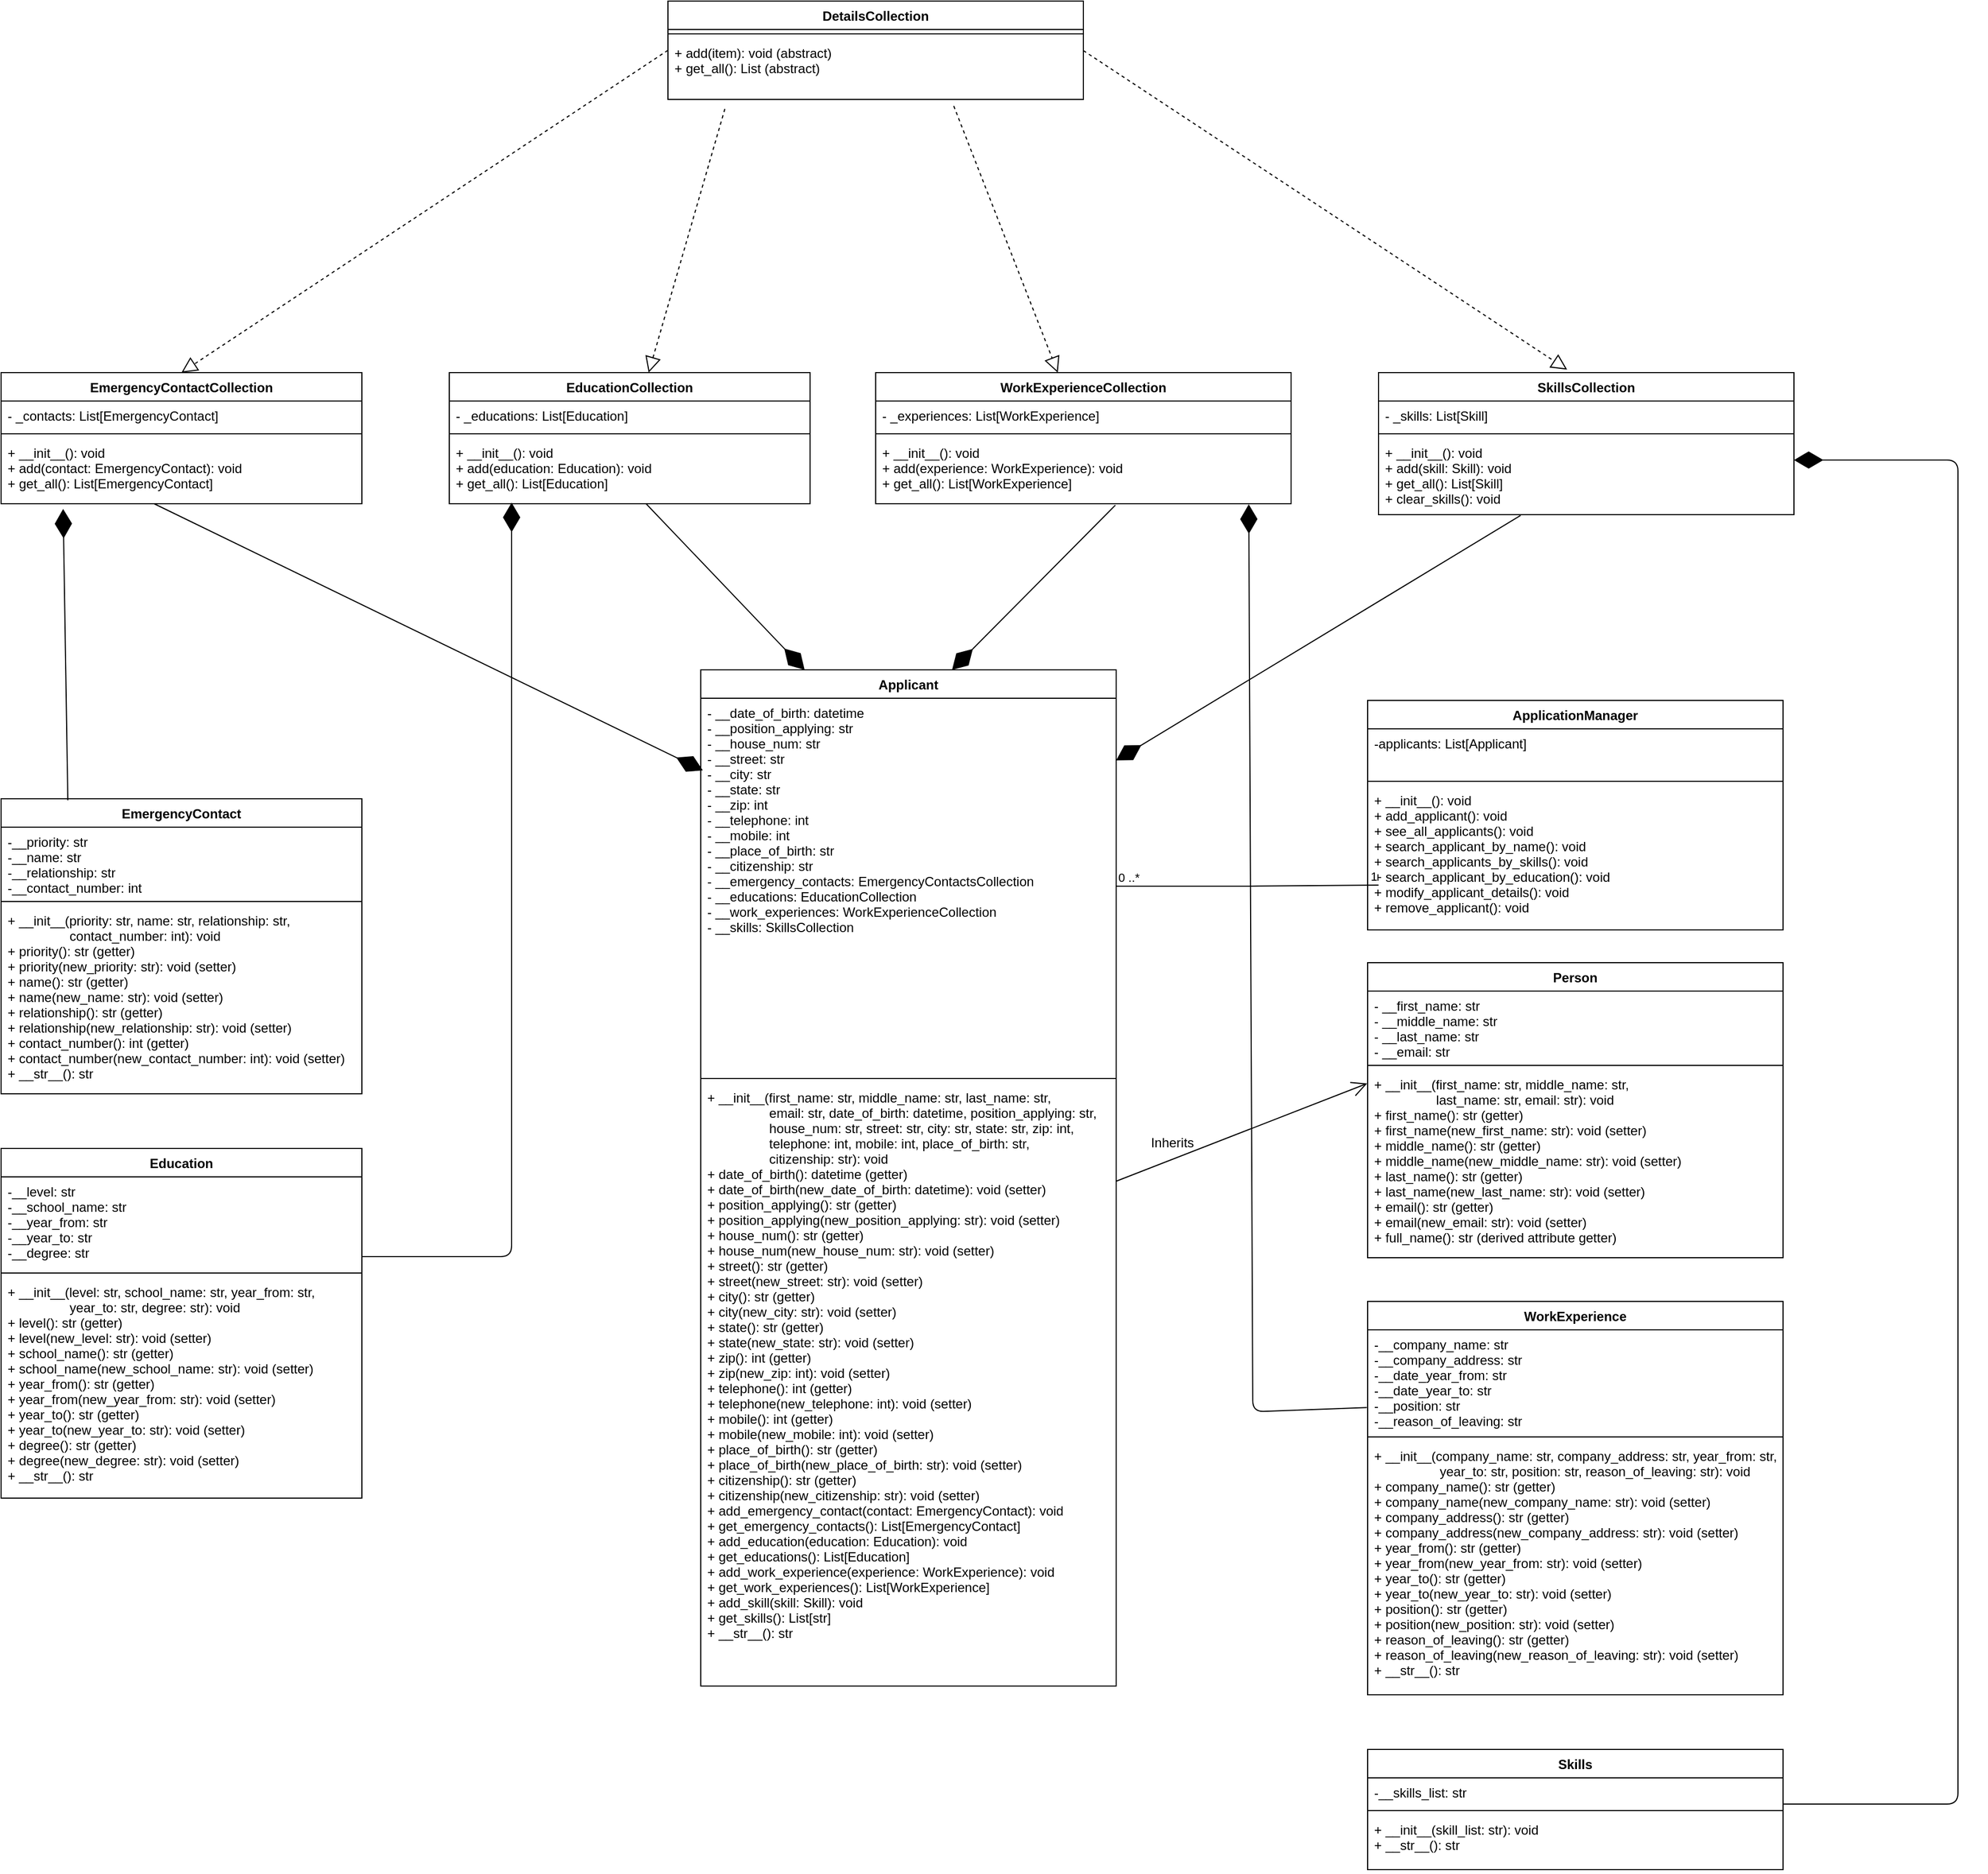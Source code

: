 <mxfile>
    <diagram id="K5aE3I-UNIvdXc-52SOf" name="Page-1">
        <mxGraphModel dx="2663" dy="2209" grid="1" gridSize="10" guides="1" tooltips="1" connect="1" arrows="1" fold="1" page="1" pageScale="1" pageWidth="850" pageHeight="1100" math="0" shadow="0">
            <root>
                <mxCell id="0"/>
                <mxCell id="1" parent="0"/>
                <mxCell id="2" value="EmergencyContact" style="swimlane;fontStyle=1;align=center;verticalAlign=top;childLayout=stackLayout;horizontal=1;startSize=26;horizontalStack=0;resizeParent=1;resizeParentMax=0;resizeLast=0;collapsible=1;marginBottom=0;" parent="1" vertex="1">
                    <mxGeometry x="-500" y="-50" width="330" height="270" as="geometry"/>
                </mxCell>
                <mxCell id="3" value="-__priority: str&#10;-__name: str&#10;-__relationship: str&#10;-__contact_number: int" style="text;strokeColor=none;fillColor=none;align=left;verticalAlign=top;spacingLeft=4;spacingRight=4;overflow=hidden;rotatable=0;points=[[0,0.5],[1,0.5]];portConstraint=eastwest;" parent="2" vertex="1">
                    <mxGeometry y="26" width="330" height="64" as="geometry"/>
                </mxCell>
                <mxCell id="4" value="" style="line;strokeWidth=1;fillColor=none;align=left;verticalAlign=middle;spacingTop=-1;spacingLeft=3;spacingRight=3;rotatable=0;labelPosition=right;points=[];portConstraint=eastwest;strokeColor=inherit;" parent="2" vertex="1">
                    <mxGeometry y="90" width="330" height="8" as="geometry"/>
                </mxCell>
                <mxCell id="5" value="+ __init__(priority: str, name: str, relationship: str, &#10;                 contact_number: int): void&#10;+ priority(): str (getter)&#10;+ priority(new_priority: str): void (setter)&#10;+ name(): str (getter)&#10;+ name(new_name: str): void (setter)&#10;+ relationship(): str (getter)&#10;+ relationship(new_relationship: str): void (setter)&#10;+ contact_number(): int (getter)&#10;+ contact_number(new_contact_number: int): void (setter)&#10;+ __str__(): str" style="text;strokeColor=none;fillColor=none;align=left;verticalAlign=top;spacingLeft=4;spacingRight=4;overflow=hidden;rotatable=0;points=[[0,0.5],[1,0.5]];portConstraint=eastwest;" parent="2" vertex="1">
                    <mxGeometry y="98" width="330" height="172" as="geometry"/>
                </mxCell>
                <mxCell id="6" value="Education" style="swimlane;fontStyle=1;align=center;verticalAlign=top;childLayout=stackLayout;horizontal=1;startSize=26;horizontalStack=0;resizeParent=1;resizeParentMax=0;resizeLast=0;collapsible=1;marginBottom=0;" parent="1" vertex="1">
                    <mxGeometry x="-500" y="270" width="330" height="320" as="geometry"/>
                </mxCell>
                <mxCell id="7" value="-__level: str&#10;-__school_name: str&#10;-__year_from: str&#10;-__year_to: str&#10;-__degree: str" style="text;strokeColor=none;fillColor=none;align=left;verticalAlign=top;spacingLeft=4;spacingRight=4;overflow=hidden;rotatable=0;points=[[0,0.5],[1,0.5]];portConstraint=eastwest;" parent="6" vertex="1">
                    <mxGeometry y="26" width="330" height="84" as="geometry"/>
                </mxCell>
                <mxCell id="8" value="" style="line;strokeWidth=1;fillColor=none;align=left;verticalAlign=middle;spacingTop=-1;spacingLeft=3;spacingRight=3;rotatable=0;labelPosition=right;points=[];portConstraint=eastwest;strokeColor=inherit;" parent="6" vertex="1">
                    <mxGeometry y="110" width="330" height="8" as="geometry"/>
                </mxCell>
                <mxCell id="9" value="+ __init__(level: str, school_name: str, year_from: str,&#10;                 year_to: str, degree: str): void&#10;+ level(): str (getter)&#10;+ level(new_level: str): void (setter)&#10;+ school_name(): str (getter)&#10;+ school_name(new_school_name: str): void (setter)&#10;+ year_from(): str (getter)&#10;+ year_from(new_year_from: str): void (setter)&#10;+ year_to(): str (getter)&#10;+ year_to(new_year_to: str): void (setter)&#10;+ degree(): str (getter)&#10;+ degree(new_degree: str): void (setter)&#10;+ __str__(): str" style="text;strokeColor=none;fillColor=none;align=left;verticalAlign=top;spacingLeft=4;spacingRight=4;overflow=hidden;rotatable=0;points=[[0,0.5],[1,0.5]];portConstraint=eastwest;" parent="6" vertex="1">
                    <mxGeometry y="118" width="330" height="202" as="geometry"/>
                </mxCell>
                <mxCell id="10" value="WorkExperience" style="swimlane;fontStyle=1;align=center;verticalAlign=top;childLayout=stackLayout;horizontal=1;startSize=26;horizontalStack=0;resizeParent=1;resizeParentMax=0;resizeLast=0;collapsible=1;marginBottom=0;" parent="1" vertex="1">
                    <mxGeometry x="750" y="410" width="380" height="360" as="geometry"/>
                </mxCell>
                <mxCell id="11" value="-__company_name: str&#10;-__company_address: str&#10;-__date_year_from: str&#10;-__date_year_to: str&#10;-__position: str&#10;-__reason_of_leaving: str" style="text;strokeColor=none;fillColor=none;align=left;verticalAlign=top;spacingLeft=4;spacingRight=4;overflow=hidden;rotatable=0;points=[[0,0.5],[1,0.5]];portConstraint=eastwest;" parent="10" vertex="1">
                    <mxGeometry y="26" width="380" height="94" as="geometry"/>
                </mxCell>
                <mxCell id="12" value="" style="line;strokeWidth=1;fillColor=none;align=left;verticalAlign=middle;spacingTop=-1;spacingLeft=3;spacingRight=3;rotatable=0;labelPosition=right;points=[];portConstraint=eastwest;strokeColor=inherit;" parent="10" vertex="1">
                    <mxGeometry y="120" width="380" height="8" as="geometry"/>
                </mxCell>
                <mxCell id="13" value="+ __init__(company_name: str, company_address: str, year_from: str, &#10;                  year_to: str, position: str, reason_of_leaving: str): void&#10;+ company_name(): str (getter)&#10;+ company_name(new_company_name: str): void (setter)&#10;+ company_address(): str (getter)&#10;+ company_address(new_company_address: str): void (setter)&#10;+ year_from(): str (getter)&#10;+ year_from(new_year_from: str): void (setter)&#10;+ year_to(): str (getter)&#10;+ year_to(new_year_to: str): void (setter)&#10;+ position(): str (getter)&#10;+ position(new_position: str): void (setter)&#10;+ reason_of_leaving(): str (getter)&#10;+ reason_of_leaving(new_reason_of_leaving: str): void (setter)&#10;+ __str__(): str" style="text;strokeColor=none;fillColor=none;align=left;verticalAlign=top;spacingLeft=4;spacingRight=4;overflow=hidden;rotatable=0;points=[[0,0.5],[1,0.5]];portConstraint=eastwest;" parent="10" vertex="1">
                    <mxGeometry y="128" width="380" height="232" as="geometry"/>
                </mxCell>
                <mxCell id="14" value="Skills" style="swimlane;fontStyle=1;align=center;verticalAlign=top;childLayout=stackLayout;horizontal=1;startSize=26;horizontalStack=0;resizeParent=1;resizeParentMax=0;resizeLast=0;collapsible=1;marginBottom=0;" parent="1" vertex="1">
                    <mxGeometry x="750" y="820" width="380" height="110" as="geometry"/>
                </mxCell>
                <mxCell id="15" value="-__skills_list: str" style="text;strokeColor=none;fillColor=none;align=left;verticalAlign=top;spacingLeft=4;spacingRight=4;overflow=hidden;rotatable=0;points=[[0,0.5],[1,0.5]];portConstraint=eastwest;" parent="14" vertex="1">
                    <mxGeometry y="26" width="380" height="26" as="geometry"/>
                </mxCell>
                <mxCell id="16" value="" style="line;strokeWidth=1;fillColor=none;align=left;verticalAlign=middle;spacingTop=-1;spacingLeft=3;spacingRight=3;rotatable=0;labelPosition=right;points=[];portConstraint=eastwest;strokeColor=inherit;" parent="14" vertex="1">
                    <mxGeometry y="52" width="380" height="8" as="geometry"/>
                </mxCell>
                <mxCell id="17" value="+ __init__(skill_list: str): void&#10;+ __str__(): str" style="text;strokeColor=none;fillColor=none;align=left;verticalAlign=top;spacingLeft=4;spacingRight=4;overflow=hidden;rotatable=0;points=[[0,0.5],[1,0.5]];portConstraint=eastwest;" parent="14" vertex="1">
                    <mxGeometry y="60" width="380" height="50" as="geometry"/>
                </mxCell>
                <mxCell id="18" value="Applicant" style="swimlane;fontStyle=1;align=center;verticalAlign=top;childLayout=stackLayout;horizontal=1;startSize=26;horizontalStack=0;resizeParent=1;resizeParentMax=0;resizeLast=0;collapsible=1;marginBottom=0;" parent="1" vertex="1">
                    <mxGeometry x="140" y="-168" width="380" height="930" as="geometry"/>
                </mxCell>
                <mxCell id="19" value="- __date_of_birth: datetime&#10;- __position_applying: str&#10;- __house_num: str&#10;- __street: str&#10;- __city: str&#10;- __state: str&#10;- __zip: int&#10;- __telephone: int&#10;- __mobile: int&#10;- __place_of_birth: str&#10;- __citizenship: str&#10;- __emergency_contacts: EmergencyContactsCollection&#10;- __educations: EducationCollection&#10;- __work_experiences: WorkExperienceCollection&#10;- __skills: SkillsCollection" style="text;strokeColor=none;fillColor=none;align=left;verticalAlign=top;spacingLeft=4;spacingRight=4;overflow=hidden;rotatable=0;points=[[0,0.5],[1,0.5]];portConstraint=eastwest;" parent="18" vertex="1">
                    <mxGeometry y="26" width="380" height="344" as="geometry"/>
                </mxCell>
                <mxCell id="20" value="" style="line;strokeWidth=1;fillColor=none;align=left;verticalAlign=middle;spacingTop=-1;spacingLeft=3;spacingRight=3;rotatable=0;labelPosition=right;points=[];portConstraint=eastwest;strokeColor=inherit;" parent="18" vertex="1">
                    <mxGeometry y="370" width="380" height="8" as="geometry"/>
                </mxCell>
                <mxCell id="21" value="+ __init__(first_name: str, middle_name: str, last_name: str, &#10;                 email: str, date_of_birth: datetime, position_applying: str, &#10;                 house_num: str, street: str, city: str, state: str, zip: int, &#10;                 telephone: int, mobile: int, place_of_birth: str, &#10;                 citizenship: str): void&#10;+ date_of_birth(): datetime (getter)&#10;+ date_of_birth(new_date_of_birth: datetime): void (setter)&#10;+ position_applying(): str (getter)&#10;+ position_applying(new_position_applying: str): void (setter)&#10;+ house_num(): str (getter)&#10;+ house_num(new_house_num: str): void (setter)&#10;+ street(): str (getter)&#10;+ street(new_street: str): void (setter)&#10;+ city(): str (getter)&#10;+ city(new_city: str): void (setter)&#10;+ state(): str (getter)&#10;+ state(new_state: str): void (setter)&#10;+ zip(): int (getter)&#10;+ zip(new_zip: int): void (setter)&#10;+ telephone(): int (getter)&#10;+ telephone(new_telephone: int): void (setter)&#10;+ mobile(): int (getter)&#10;+ mobile(new_mobile: int): void (setter)&#10;+ place_of_birth(): str (getter)&#10;+ place_of_birth(new_place_of_birth: str): void (setter)&#10;+ citizenship(): str (getter)&#10;+ citizenship(new_citizenship: str): void (setter)&#10;+ add_emergency_contact(contact: EmergencyContact): void&#10;+ get_emergency_contacts(): List[EmergencyContact]&#10;+ add_education(education: Education): void&#10;+ get_educations(): List[Education]&#10;+ add_work_experience(experience: WorkExperience): void&#10;+ get_work_experiences(): List[WorkExperience]&#10;+ add_skill(skill: Skill): void&#10;+ get_skills(): List[str]&#10;+ __str__(): str" style="text;strokeColor=none;fillColor=none;align=left;verticalAlign=top;spacingLeft=4;spacingRight=4;overflow=hidden;rotatable=0;points=[[0,0.5],[1,0.5]];portConstraint=eastwest;" parent="18" vertex="1">
                    <mxGeometry y="378" width="380" height="552" as="geometry"/>
                </mxCell>
                <mxCell id="22" value="ApplicationManager" style="swimlane;fontStyle=1;align=center;verticalAlign=top;childLayout=stackLayout;horizontal=1;startSize=26;horizontalStack=0;resizeParent=1;resizeParentMax=0;resizeLast=0;collapsible=1;marginBottom=0;" parent="1" vertex="1">
                    <mxGeometry x="750" y="-140" width="380" height="210" as="geometry"/>
                </mxCell>
                <mxCell id="23" value="-applicants: List[Applicant]" style="text;strokeColor=none;fillColor=none;align=left;verticalAlign=top;spacingLeft=4;spacingRight=4;overflow=hidden;rotatable=0;points=[[0,0.5],[1,0.5]];portConstraint=eastwest;" parent="22" vertex="1">
                    <mxGeometry y="26" width="380" height="44" as="geometry"/>
                </mxCell>
                <mxCell id="24" value="" style="line;strokeWidth=1;fillColor=none;align=left;verticalAlign=middle;spacingTop=-1;spacingLeft=3;spacingRight=3;rotatable=0;labelPosition=right;points=[];portConstraint=eastwest;strokeColor=inherit;" parent="22" vertex="1">
                    <mxGeometry y="70" width="380" height="8" as="geometry"/>
                </mxCell>
                <mxCell id="25" value="+ __init__(): void&#10;+ add_applicant(): void&#10;+ see_all_applicants(): void&#10;+ search_applicant_by_name(): void&#10;+ search_applicants_by_skills(): void&#10;+ search_applicant_by_education(): void&#10;+ modify_applicant_details(): void&#10;+ remove_applicant(): void" style="text;strokeColor=none;fillColor=none;align=left;verticalAlign=top;spacingLeft=4;spacingRight=4;overflow=hidden;rotatable=0;points=[[0,0.5],[1,0.5]];portConstraint=eastwest;" parent="22" vertex="1">
                    <mxGeometry y="78" width="380" height="132" as="geometry"/>
                </mxCell>
                <mxCell id="37" value="Person" style="swimlane;fontStyle=1;align=center;verticalAlign=top;childLayout=stackLayout;horizontal=1;startSize=26;horizontalStack=0;resizeParent=1;resizeParentMax=0;resizeLast=0;collapsible=1;marginBottom=0;" vertex="1" parent="1">
                    <mxGeometry x="750" y="100" width="380" height="270" as="geometry"/>
                </mxCell>
                <mxCell id="38" value="- __first_name: str&#10;- __middle_name: str&#10;- __last_name: str&#10;- __email: str" style="text;strokeColor=none;fillColor=none;align=left;verticalAlign=top;spacingLeft=4;spacingRight=4;overflow=hidden;rotatable=0;points=[[0,0.5],[1,0.5]];portConstraint=eastwest;" vertex="1" parent="37">
                    <mxGeometry y="26" width="380" height="64" as="geometry"/>
                </mxCell>
                <mxCell id="39" value="" style="line;strokeWidth=1;fillColor=none;align=left;verticalAlign=middle;spacingTop=-1;spacingLeft=3;spacingRight=3;rotatable=0;labelPosition=right;points=[];portConstraint=eastwest;strokeColor=inherit;" vertex="1" parent="37">
                    <mxGeometry y="90" width="380" height="8" as="geometry"/>
                </mxCell>
                <mxCell id="40" value="+ __init__(first_name: str, middle_name: str, &#10;                 last_name: str, email: str): void&#10;+ first_name(): str (getter)&#10;+ first_name(new_first_name: str): void (setter)&#10;+ middle_name(): str (getter)&#10;+ middle_name(new_middle_name: str): void (setter)&#10;+ last_name(): str (getter)&#10;+ last_name(new_last_name: str): void (setter)&#10;+ email(): str (getter)&#10;+ email(new_email: str): void (setter)&#10;+ full_name(): str (derived attribute getter)" style="text;strokeColor=none;fillColor=none;align=left;verticalAlign=top;spacingLeft=4;spacingRight=4;overflow=hidden;rotatable=0;points=[[0,0.5],[1,0.5]];portConstraint=eastwest;" vertex="1" parent="37">
                    <mxGeometry y="98" width="380" height="172" as="geometry"/>
                </mxCell>
                <mxCell id="41" value="EmergencyContactCollection" style="swimlane;fontStyle=1;align=center;verticalAlign=top;childLayout=stackLayout;horizontal=1;startSize=26;horizontalStack=0;resizeParent=1;resizeParentMax=0;resizeLast=0;collapsible=1;marginBottom=0;" vertex="1" parent="1">
                    <mxGeometry x="-500" y="-440" width="330" height="120" as="geometry"/>
                </mxCell>
                <mxCell id="42" value="- _contacts: List[EmergencyContact]" style="text;strokeColor=none;fillColor=none;align=left;verticalAlign=top;spacingLeft=4;spacingRight=4;overflow=hidden;rotatable=0;points=[[0,0.5],[1,0.5]];portConstraint=eastwest;" vertex="1" parent="41">
                    <mxGeometry y="26" width="330" height="26" as="geometry"/>
                </mxCell>
                <mxCell id="43" value="" style="line;strokeWidth=1;fillColor=none;align=left;verticalAlign=middle;spacingTop=-1;spacingLeft=3;spacingRight=3;rotatable=0;labelPosition=right;points=[];portConstraint=eastwest;strokeColor=inherit;" vertex="1" parent="41">
                    <mxGeometry y="52" width="330" height="8" as="geometry"/>
                </mxCell>
                <mxCell id="44" value="+ __init__(): void&#10;+ add(contact: EmergencyContact): void&#10;+ get_all(): List[EmergencyContact]" style="text;strokeColor=none;fillColor=none;align=left;verticalAlign=top;spacingLeft=4;spacingRight=4;overflow=hidden;rotatable=0;points=[[0,0.5],[1,0.5]];portConstraint=eastwest;" vertex="1" parent="41">
                    <mxGeometry y="60" width="330" height="60" as="geometry"/>
                </mxCell>
                <mxCell id="45" value="EducationCollection" style="swimlane;fontStyle=1;align=center;verticalAlign=top;childLayout=stackLayout;horizontal=1;startSize=26;horizontalStack=0;resizeParent=1;resizeParentMax=0;resizeLast=0;collapsible=1;marginBottom=0;" vertex="1" parent="1">
                    <mxGeometry x="-90" y="-440" width="330" height="120" as="geometry"/>
                </mxCell>
                <mxCell id="46" value="- _educations: List[Education]" style="text;strokeColor=none;fillColor=none;align=left;verticalAlign=top;spacingLeft=4;spacingRight=4;overflow=hidden;rotatable=0;points=[[0,0.5],[1,0.5]];portConstraint=eastwest;" vertex="1" parent="45">
                    <mxGeometry y="26" width="330" height="26" as="geometry"/>
                </mxCell>
                <mxCell id="47" value="" style="line;strokeWidth=1;fillColor=none;align=left;verticalAlign=middle;spacingTop=-1;spacingLeft=3;spacingRight=3;rotatable=0;labelPosition=right;points=[];portConstraint=eastwest;strokeColor=inherit;" vertex="1" parent="45">
                    <mxGeometry y="52" width="330" height="8" as="geometry"/>
                </mxCell>
                <mxCell id="48" value="+ __init__(): void&#10;+ add(education: Education): void&#10;+ get_all(): List[Education]" style="text;strokeColor=none;fillColor=none;align=left;verticalAlign=top;spacingLeft=4;spacingRight=4;overflow=hidden;rotatable=0;points=[[0,0.5],[1,0.5]];portConstraint=eastwest;" vertex="1" parent="45">
                    <mxGeometry y="60" width="330" height="60" as="geometry"/>
                </mxCell>
                <mxCell id="49" value="WorkExperienceCollection" style="swimlane;fontStyle=1;align=center;verticalAlign=top;childLayout=stackLayout;horizontal=1;startSize=26;horizontalStack=0;resizeParent=1;resizeParentMax=0;resizeLast=0;collapsible=1;marginBottom=0;" vertex="1" parent="1">
                    <mxGeometry x="300" y="-440" width="380" height="120" as="geometry"/>
                </mxCell>
                <mxCell id="50" value="- _experiences: List[WorkExperience]" style="text;strokeColor=none;fillColor=none;align=left;verticalAlign=top;spacingLeft=4;spacingRight=4;overflow=hidden;rotatable=0;points=[[0,0.5],[1,0.5]];portConstraint=eastwest;" vertex="1" parent="49">
                    <mxGeometry y="26" width="380" height="26" as="geometry"/>
                </mxCell>
                <mxCell id="51" value="" style="line;strokeWidth=1;fillColor=none;align=left;verticalAlign=middle;spacingTop=-1;spacingLeft=3;spacingRight=3;rotatable=0;labelPosition=right;points=[];portConstraint=eastwest;strokeColor=inherit;" vertex="1" parent="49">
                    <mxGeometry y="52" width="380" height="8" as="geometry"/>
                </mxCell>
                <mxCell id="52" value="+ __init__(): void&#10;+ add(experience: WorkExperience): void&#10;+ get_all(): List[WorkExperience]" style="text;strokeColor=none;fillColor=none;align=left;verticalAlign=top;spacingLeft=4;spacingRight=4;overflow=hidden;rotatable=0;points=[[0,0.5],[1,0.5]];portConstraint=eastwest;" vertex="1" parent="49">
                    <mxGeometry y="60" width="380" height="60" as="geometry"/>
                </mxCell>
                <mxCell id="53" value="SkillsCollection" style="swimlane;fontStyle=1;align=center;verticalAlign=top;childLayout=stackLayout;horizontal=1;startSize=26;horizontalStack=0;resizeParent=1;resizeParentMax=0;resizeLast=0;collapsible=1;marginBottom=0;" vertex="1" parent="1">
                    <mxGeometry x="760" y="-440" width="380" height="130" as="geometry"/>
                </mxCell>
                <mxCell id="54" value="- _skills: List[Skill]" style="text;strokeColor=none;fillColor=none;align=left;verticalAlign=top;spacingLeft=4;spacingRight=4;overflow=hidden;rotatable=0;points=[[0,0.5],[1,0.5]];portConstraint=eastwest;" vertex="1" parent="53">
                    <mxGeometry y="26" width="380" height="26" as="geometry"/>
                </mxCell>
                <mxCell id="55" value="" style="line;strokeWidth=1;fillColor=none;align=left;verticalAlign=middle;spacingTop=-1;spacingLeft=3;spacingRight=3;rotatable=0;labelPosition=right;points=[];portConstraint=eastwest;strokeColor=inherit;" vertex="1" parent="53">
                    <mxGeometry y="52" width="380" height="8" as="geometry"/>
                </mxCell>
                <mxCell id="56" value="+ __init__(): void&#10;+ add(skill: Skill): void&#10;+ get_all(): List[Skill]&#10;+ clear_skills(): void" style="text;strokeColor=none;fillColor=none;align=left;verticalAlign=top;spacingLeft=4;spacingRight=4;overflow=hidden;rotatable=0;points=[[0,0.5],[1,0.5]];portConstraint=eastwest;" vertex="1" parent="53">
                    <mxGeometry y="60" width="380" height="70" as="geometry"/>
                </mxCell>
                <mxCell id="57" value="DetailsCollection" style="swimlane;fontStyle=1;align=center;verticalAlign=top;childLayout=stackLayout;horizontal=1;startSize=26;horizontalStack=0;resizeParent=1;resizeParentMax=0;resizeLast=0;collapsible=1;marginBottom=0;" vertex="1" parent="1">
                    <mxGeometry x="110" y="-780" width="380" height="90" as="geometry"/>
                </mxCell>
                <mxCell id="59" value="" style="line;strokeWidth=1;fillColor=none;align=left;verticalAlign=middle;spacingTop=-1;spacingLeft=3;spacingRight=3;rotatable=0;labelPosition=right;points=[];portConstraint=eastwest;strokeColor=inherit;" vertex="1" parent="57">
                    <mxGeometry y="26" width="380" height="8" as="geometry"/>
                </mxCell>
                <mxCell id="60" value="+ add(item): void (abstract)&#10;+ get_all(): List (abstract)" style="text;strokeColor=none;fillColor=none;align=left;verticalAlign=top;spacingLeft=4;spacingRight=4;overflow=hidden;rotatable=0;points=[[0,0.5],[1,0.5]];portConstraint=eastwest;" vertex="1" parent="57">
                    <mxGeometry y="34" width="380" height="56" as="geometry"/>
                </mxCell>
                <mxCell id="65" value="" style="endArrow=block;dashed=1;endFill=0;endSize=12;html=1;entryX=0.454;entryY=-0.021;entryDx=0;entryDy=0;exitX=1;exitY=0.202;exitDx=0;exitDy=0;exitPerimeter=0;entryPerimeter=0;" edge="1" parent="1" source="60" target="53">
                    <mxGeometry width="160" relative="1" as="geometry">
                        <mxPoint x="520" y="-300" as="sourcePoint"/>
                        <mxPoint x="680" y="-300" as="targetPoint"/>
                    </mxGeometry>
                </mxCell>
                <mxCell id="66" value="" style="endArrow=block;dashed=1;endFill=0;endSize=12;html=1;exitX=0.688;exitY=1.107;exitDx=0;exitDy=0;exitPerimeter=0;" edge="1" parent="1" source="60" target="49">
                    <mxGeometry width="160" relative="1" as="geometry">
                        <mxPoint x="520" y="-270" as="sourcePoint"/>
                        <mxPoint x="680" y="-270" as="targetPoint"/>
                    </mxGeometry>
                </mxCell>
                <mxCell id="67" value="" style="endArrow=block;dashed=1;endFill=0;endSize=12;html=1;entryX=0.5;entryY=0;entryDx=0;entryDy=0;exitX=0;exitY=0.5;exitDx=0;exitDy=0;" edge="1" parent="1" source="57" target="41">
                    <mxGeometry width="160" relative="1" as="geometry">
                        <mxPoint x="80" y="-390" as="sourcePoint"/>
                        <mxPoint x="240" y="-390" as="targetPoint"/>
                    </mxGeometry>
                </mxCell>
                <mxCell id="68" value="" style="endArrow=block;dashed=1;endFill=0;endSize=12;html=1;exitX=0.137;exitY=1.155;exitDx=0;exitDy=0;exitPerimeter=0;" edge="1" parent="1" source="60" target="45">
                    <mxGeometry width="160" relative="1" as="geometry">
                        <mxPoint x="-110" y="-150" as="sourcePoint"/>
                        <mxPoint x="50" y="-150" as="targetPoint"/>
                    </mxGeometry>
                </mxCell>
                <mxCell id="69" value="" style="endArrow=diamondThin;endFill=1;endSize=24;html=1;entryX=0.005;entryY=0.192;entryDx=0;entryDy=0;entryPerimeter=0;" edge="1" parent="1" target="19">
                    <mxGeometry width="160" relative="1" as="geometry">
                        <mxPoint x="-360" y="-320" as="sourcePoint"/>
                        <mxPoint x="-10" y="20" as="targetPoint"/>
                    </mxGeometry>
                </mxCell>
                <mxCell id="70" value="" style="endArrow=diamondThin;endFill=1;endSize=24;html=1;entryX=0.25;entryY=0;entryDx=0;entryDy=0;" edge="1" parent="1" target="18">
                    <mxGeometry width="160" relative="1" as="geometry">
                        <mxPoint x="90" y="-320" as="sourcePoint"/>
                        <mxPoint x="270" y="-220" as="targetPoint"/>
                    </mxGeometry>
                </mxCell>
                <mxCell id="71" value="" style="endArrow=diamondThin;endFill=1;endSize=24;html=1;exitX=0.577;exitY=1.022;exitDx=0;exitDy=0;exitPerimeter=0;entryX=0.605;entryY=0;entryDx=0;entryDy=0;entryPerimeter=0;" edge="1" parent="1" source="52" target="18">
                    <mxGeometry width="160" relative="1" as="geometry">
                        <mxPoint x="360" y="-220" as="sourcePoint"/>
                        <mxPoint x="520" y="-220" as="targetPoint"/>
                    </mxGeometry>
                </mxCell>
                <mxCell id="72" value="" style="endArrow=diamondThin;endFill=1;endSize=24;html=1;exitX=0.342;exitY=1.01;exitDx=0;exitDy=0;exitPerimeter=0;" edge="1" parent="1" source="56" target="19">
                    <mxGeometry width="160" relative="1" as="geometry">
                        <mxPoint x="630" y="-160" as="sourcePoint"/>
                        <mxPoint x="790" y="-160" as="targetPoint"/>
                    </mxGeometry>
                </mxCell>
                <mxCell id="74" value="" style="endArrow=none;html=1;edgeStyle=orthogonalEdgeStyle;" edge="1" parent="1" source="19">
                    <mxGeometry relative="1" as="geometry">
                        <mxPoint x="550" y="80" as="sourcePoint"/>
                        <mxPoint x="760" y="29" as="targetPoint"/>
                    </mxGeometry>
                </mxCell>
                <mxCell id="75" value="0 ..*" style="edgeLabel;resizable=0;html=1;align=left;verticalAlign=bottom;" connectable="0" vertex="1" parent="74">
                    <mxGeometry x="-1" relative="1" as="geometry"/>
                </mxCell>
                <mxCell id="76" value="1" style="edgeLabel;resizable=0;html=1;align=right;verticalAlign=bottom;" connectable="0" vertex="1" parent="74">
                    <mxGeometry x="1" relative="1" as="geometry"/>
                </mxCell>
                <mxCell id="77" value="" style="endArrow=open;endFill=1;endSize=12;html=1;entryX=-0.001;entryY=0.073;entryDx=0;entryDy=0;entryPerimeter=0;" edge="1" parent="1" target="40">
                    <mxGeometry width="160" relative="1" as="geometry">
                        <mxPoint x="520" y="300" as="sourcePoint"/>
                        <mxPoint x="680" y="300" as="targetPoint"/>
                    </mxGeometry>
                </mxCell>
                <mxCell id="78" value="Inherits" style="text;html=1;align=center;verticalAlign=middle;resizable=0;points=[];autosize=1;strokeColor=none;fillColor=none;" vertex="1" parent="1">
                    <mxGeometry x="541" y="250" width="60" height="30" as="geometry"/>
                </mxCell>
                <mxCell id="79" value="" style="endArrow=diamondThin;endFill=1;endSize=24;html=1;entryX=0.172;entryY=1.08;entryDx=0;entryDy=0;entryPerimeter=0;exitX=0.185;exitY=0.005;exitDx=0;exitDy=0;exitPerimeter=0;" edge="1" parent="1" source="2" target="44">
                    <mxGeometry width="160" relative="1" as="geometry">
                        <mxPoint x="-450" y="-100" as="sourcePoint"/>
                        <mxPoint x="-290" y="-100" as="targetPoint"/>
                    </mxGeometry>
                </mxCell>
                <mxCell id="80" value="" style="endArrow=diamondThin;endFill=1;endSize=24;html=1;" edge="1" parent="1">
                    <mxGeometry width="160" relative="1" as="geometry">
                        <mxPoint x="-170" y="369" as="sourcePoint"/>
                        <mxPoint x="-33" y="-321" as="targetPoint"/>
                        <Array as="points">
                            <mxPoint x="-33" y="369"/>
                        </Array>
                    </mxGeometry>
                </mxCell>
                <mxCell id="81" value="" style="endArrow=diamondThin;endFill=1;endSize=24;html=1;" edge="1" parent="1">
                    <mxGeometry width="160" relative="1" as="geometry">
                        <mxPoint x="1130" y="870" as="sourcePoint"/>
                        <mxPoint x="1140" y="-360" as="targetPoint"/>
                        <Array as="points">
                            <mxPoint x="1290" y="870"/>
                            <mxPoint x="1290" y="250"/>
                            <mxPoint x="1290" y="-360"/>
                        </Array>
                    </mxGeometry>
                </mxCell>
                <mxCell id="82" value="" style="endArrow=diamondThin;endFill=1;endSize=24;html=1;entryX=0.885;entryY=1.159;entryDx=0;entryDy=0;entryPerimeter=0;exitX=-0.015;exitY=0.853;exitDx=0;exitDy=0;exitPerimeter=0;" edge="1" parent="1">
                    <mxGeometry width="160" relative="1" as="geometry">
                        <mxPoint x="749.3" y="507.182" as="sourcePoint"/>
                        <mxPoint x="641.3" y="-319.46" as="targetPoint"/>
                        <Array as="points">
                            <mxPoint x="645" y="511"/>
                        </Array>
                    </mxGeometry>
                </mxCell>
            </root>
        </mxGraphModel>
    </diagram>
</mxfile>